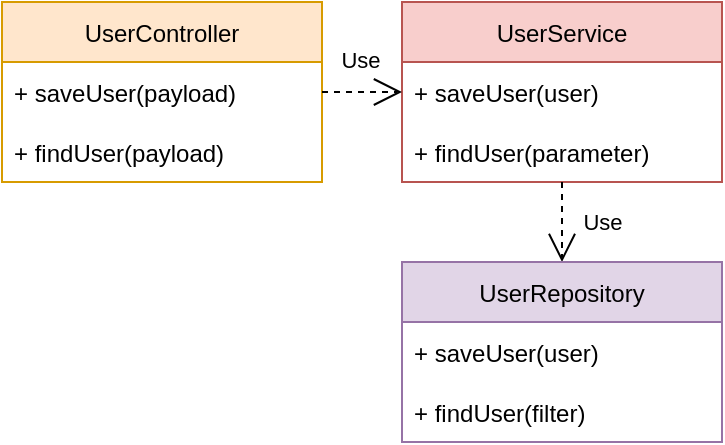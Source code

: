 <mxfile version="14.5.1" type="device"><diagram id="XBAXKxNfd_ylL5v29V68" name="Seite-1"><mxGraphModel dx="495" dy="386" grid="1" gridSize="10" guides="1" tooltips="1" connect="1" arrows="1" fold="1" page="1" pageScale="1" pageWidth="827" pageHeight="1169" math="0" shadow="0"><root><mxCell id="0"/><mxCell id="1" parent="0"/><mxCell id="vCA6h9teD-eTVQteBIi--24" value="UserController" style="swimlane;fontStyle=0;childLayout=stackLayout;horizontal=1;startSize=30;horizontalStack=0;resizeParent=1;resizeParentMax=0;resizeLast=0;collapsible=1;marginBottom=0;fillColor=#ffe6cc;strokeColor=#d79b00;" parent="1" vertex="1"><mxGeometry x="210" y="30" width="160" height="90" as="geometry"><mxRectangle x="210" y="30" width="120" height="30" as="alternateBounds"/></mxGeometry></mxCell><mxCell id="vCA6h9teD-eTVQteBIi--25" value="+ saveUser(payload)" style="text;strokeColor=none;fillColor=none;align=left;verticalAlign=middle;spacingLeft=4;spacingRight=4;overflow=hidden;points=[[0,0.5],[1,0.5]];portConstraint=eastwest;rotatable=0;" parent="vCA6h9teD-eTVQteBIi--24" vertex="1"><mxGeometry y="30" width="160" height="30" as="geometry"/></mxCell><mxCell id="NjfGi7KKhj3kzJIku5FV-15" value="+ findUser(payload)" style="text;strokeColor=none;fillColor=none;align=left;verticalAlign=middle;spacingLeft=4;spacingRight=4;overflow=hidden;points=[[0,0.5],[1,0.5]];portConstraint=eastwest;rotatable=0;" parent="vCA6h9teD-eTVQteBIi--24" vertex="1"><mxGeometry y="60" width="160" height="30" as="geometry"/></mxCell><mxCell id="NjfGi7KKhj3kzJIku5FV-21" value="UserService" style="swimlane;fontStyle=0;childLayout=stackLayout;horizontal=1;startSize=30;horizontalStack=0;resizeParent=1;resizeParentMax=0;resizeLast=0;collapsible=1;marginBottom=0;fillColor=#f8cecc;strokeColor=#b85450;" parent="1" vertex="1"><mxGeometry x="410" y="30" width="160" height="90" as="geometry"><mxRectangle x="400" y="30" width="110" height="30" as="alternateBounds"/></mxGeometry></mxCell><mxCell id="NjfGi7KKhj3kzJIku5FV-22" value="+ saveUser(user)" style="text;strokeColor=none;fillColor=none;align=left;verticalAlign=middle;spacingLeft=4;spacingRight=4;overflow=hidden;points=[[0,0.5],[1,0.5]];portConstraint=eastwest;rotatable=0;" parent="NjfGi7KKhj3kzJIku5FV-21" vertex="1"><mxGeometry y="30" width="160" height="30" as="geometry"/></mxCell><mxCell id="NjfGi7KKhj3kzJIku5FV-23" value="+ findUser(parameter)" style="text;strokeColor=none;fillColor=none;align=left;verticalAlign=middle;spacingLeft=4;spacingRight=4;overflow=hidden;points=[[0,0.5],[1,0.5]];portConstraint=eastwest;rotatable=0;" parent="NjfGi7KKhj3kzJIku5FV-21" vertex="1"><mxGeometry y="60" width="160" height="30" as="geometry"/></mxCell><mxCell id="NjfGi7KKhj3kzJIku5FV-26" value="Use" style="endArrow=open;endSize=12;dashed=1;html=1;rounded=0;edgeStyle=orthogonalEdgeStyle;exitX=1;exitY=0.5;exitDx=0;exitDy=0;entryX=0;entryY=0.5;entryDx=0;entryDy=0;" parent="1" source="vCA6h9teD-eTVQteBIi--24" target="NjfGi7KKhj3kzJIku5FV-21" edge="1"><mxGeometry x="-0.05" y="16" width="160" relative="1" as="geometry"><mxPoint x="280" y="150" as="sourcePoint"/><mxPoint x="290" y="200" as="targetPoint"/><Array as="points"/><mxPoint as="offset"/></mxGeometry></mxCell><mxCell id="NjfGi7KKhj3kzJIku5FV-27" value="Use" style="endArrow=open;endSize=12;dashed=1;html=1;rounded=0;edgeStyle=orthogonalEdgeStyle;entryX=0.5;entryY=0;entryDx=0;entryDy=0;exitX=0.5;exitY=1;exitDx=0;exitDy=0;" parent="1" source="NjfGi7KKhj3kzJIku5FV-21" target="zFYhVHeenRgs1Z0Dnasm-1" edge="1"><mxGeometry y="20" width="160" relative="1" as="geometry"><mxPoint x="400" y="265" as="sourcePoint"/><mxPoint x="430.16" y="264.842" as="targetPoint"/><mxPoint as="offset"/></mxGeometry></mxCell><mxCell id="zFYhVHeenRgs1Z0Dnasm-1" value="UserRepository" style="swimlane;fontStyle=0;childLayout=stackLayout;horizontal=1;startSize=30;horizontalStack=0;resizeParent=1;resizeParentMax=0;resizeLast=0;collapsible=1;marginBottom=0;fillColor=#e1d5e7;strokeColor=#9673a6;" parent="1" vertex="1"><mxGeometry x="410" y="160" width="160" height="90" as="geometry"><mxRectangle x="210" y="290" width="110" height="30" as="alternateBounds"/></mxGeometry></mxCell><mxCell id="zFYhVHeenRgs1Z0Dnasm-2" value="+ saveUser(user)" style="text;strokeColor=none;fillColor=none;align=left;verticalAlign=middle;spacingLeft=4;spacingRight=4;overflow=hidden;points=[[0,0.5],[1,0.5]];portConstraint=eastwest;rotatable=0;" parent="zFYhVHeenRgs1Z0Dnasm-1" vertex="1"><mxGeometry y="30" width="160" height="30" as="geometry"/></mxCell><mxCell id="zFYhVHeenRgs1Z0Dnasm-3" value="+ findUser(filter)" style="text;strokeColor=none;fillColor=none;align=left;verticalAlign=middle;spacingLeft=4;spacingRight=4;overflow=hidden;points=[[0,0.5],[1,0.5]];portConstraint=eastwest;rotatable=0;" parent="zFYhVHeenRgs1Z0Dnasm-1" vertex="1"><mxGeometry y="60" width="160" height="30" as="geometry"/></mxCell></root></mxGraphModel></diagram></mxfile>